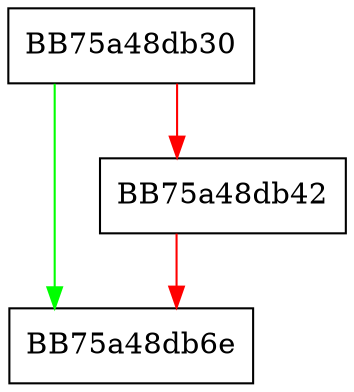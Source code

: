 digraph _Destroy {
  node [shape="box"];
  graph [splines=ortho];
  BB75a48db30 -> BB75a48db6e [color="green"];
  BB75a48db30 -> BB75a48db42 [color="red"];
  BB75a48db42 -> BB75a48db6e [color="red"];
}